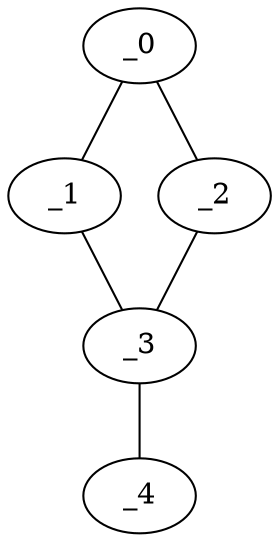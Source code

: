 graph KP1_0136 {
	_0	 [x="0.484397",
		y="3.10356"];
	_1	 [x="1.97377",
		y="2.5361"];
	_0 -- _1;
	_2	 [x="0.907118",
		y="0.504387"];
	_0 -- _2;
	_3	 [x="0.543255",
		y="1.77456"];
	_1 -- _3;
	_2 -- _3;
	_4	 [x="1.91867",
		y="1.08966"];
	_3 -- _4;
}
